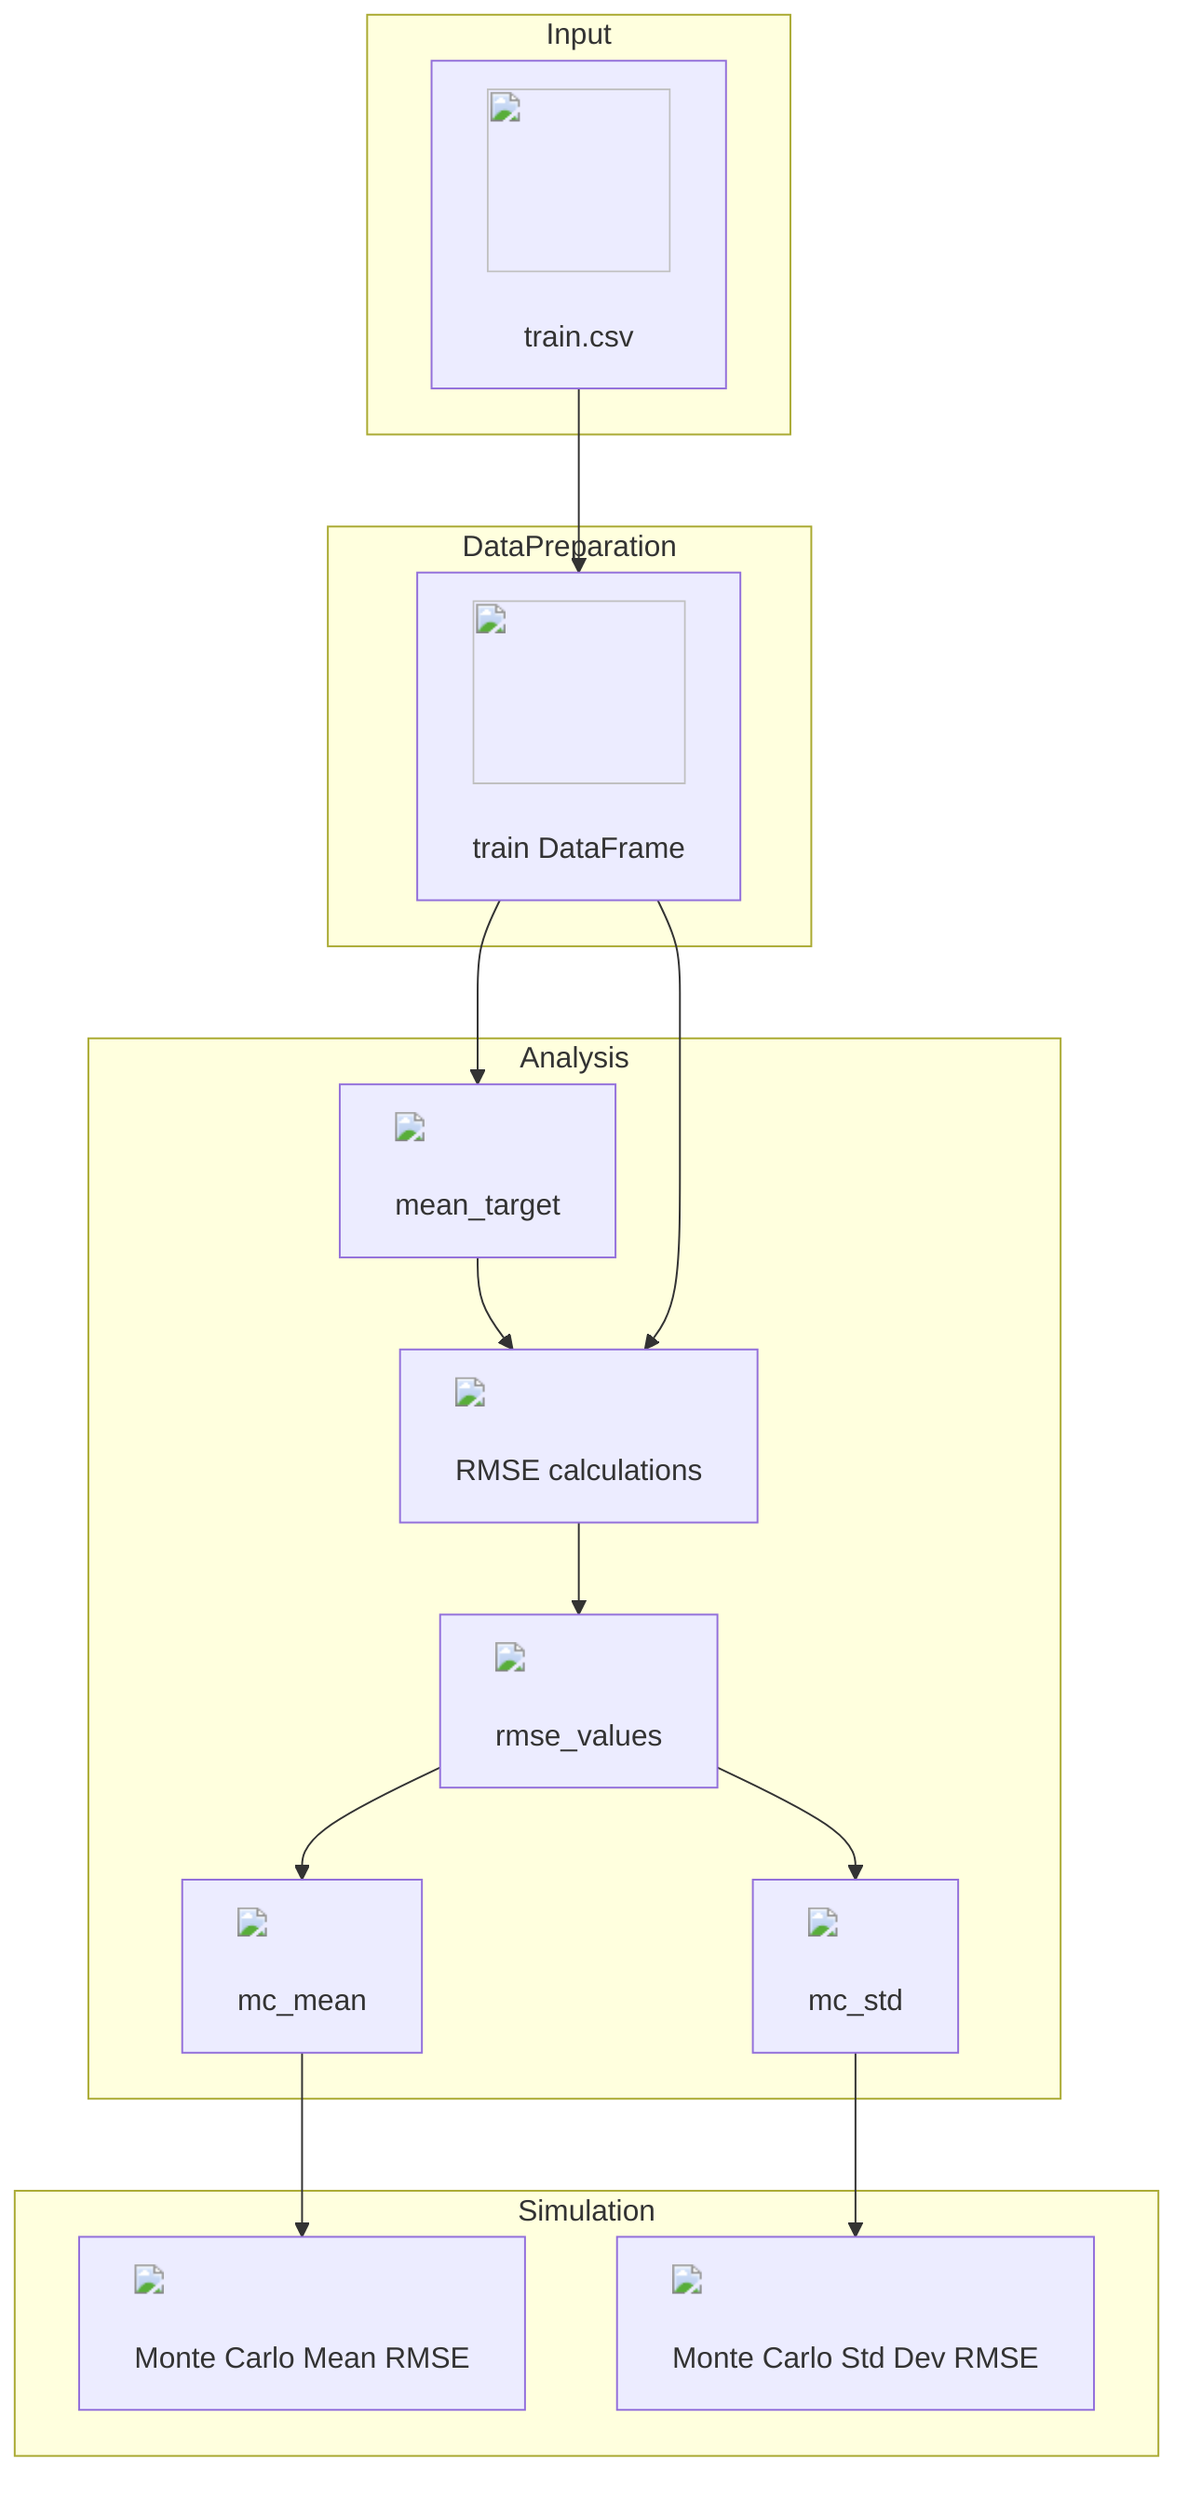 flowchart TD
    subgraph Input
        A["<img src='icons/file.svg' width=100 height=100/> <br/> train.csv"]
        %% Training data containing Pawpularity scores for pet images
    end
    subgraph DataPreparation
        A --> B["<img src='icons/table.svg' width=100 height=100/> <br/> train DataFrame"]
        %% DataFrame containing the training data loaded from the CSV file
    end
    subgraph Analysis
        B --> C["<img src='dummy_plots/barplot_template.svg'/> <br/> mean_target"]
        %% Mean Pawpularity score from the training data
        C --> E["<img src='dummy_plots/scatter_plot_template.svg'/> <br/> RMSE calculations"]
        B --> E
        E --> F["<img src='dummy_plots/hist_template.svg'/> <br/> rmse_values"]
        %% List to store computed RMSE values from simulations
        F --> G["<img src='dummy_plots/lineplot_template.svg'/> <br/> mc_mean"]
        %% Mean of the computed RMSE values from Monte Carlo simulations
        F --> H["<img src='dummy_plots/boxplot_template.svg'/> <br/> mc_std"]
        %% Standard deviation of the computed RMSE values from simulations
    end
    subgraph Simulation
        G --> I["<img src='dummy_plots/barplot_template.svg'/> <br/> Monte Carlo Mean RMSE"]
        %% Display mean of RMSE distributions
        H --> J["<img src='dummy_plots/hist_template.svg'/> <br/> Monte Carlo Std Dev RMSE"]
        %% Display standard deviation of RMSE distributions
    end